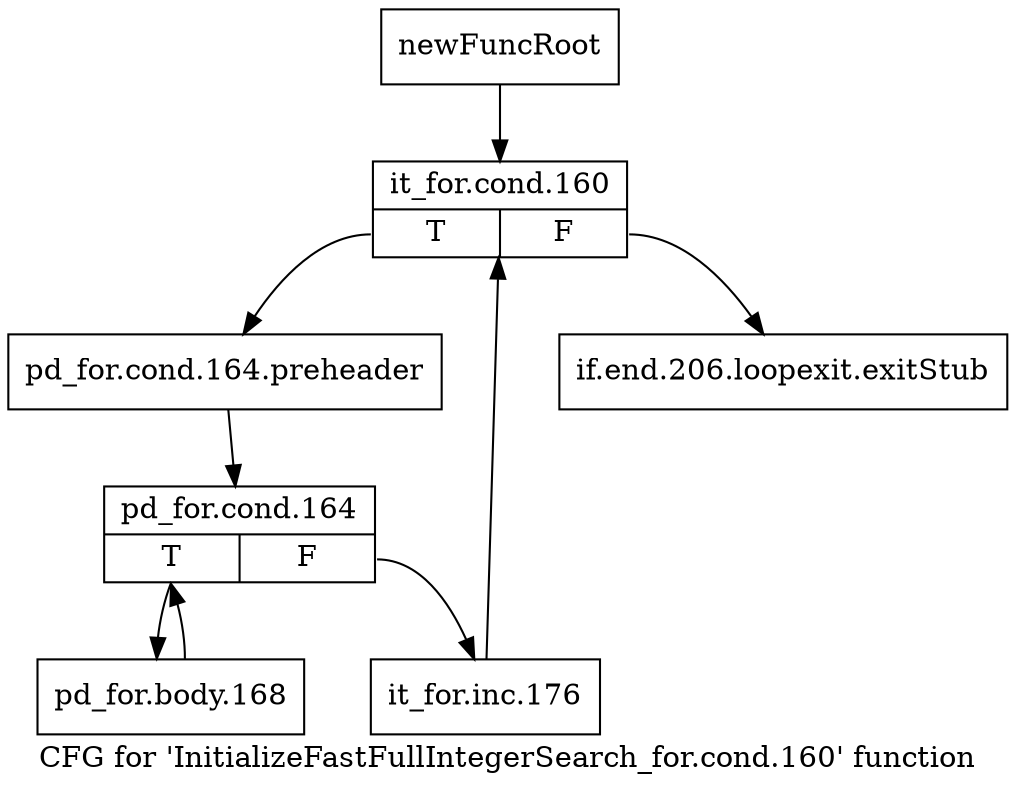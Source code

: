 digraph "CFG for 'InitializeFastFullIntegerSearch_for.cond.160' function" {
	label="CFG for 'InitializeFastFullIntegerSearch_for.cond.160' function";

	Node0x2854810 [shape=record,label="{newFuncRoot}"];
	Node0x2854810 -> Node0x28548b0;
	Node0x2854860 [shape=record,label="{if.end.206.loopexit.exitStub}"];
	Node0x28548b0 [shape=record,label="{it_for.cond.160|{<s0>T|<s1>F}}"];
	Node0x28548b0:s0 -> Node0x2854900;
	Node0x28548b0:s1 -> Node0x2854860;
	Node0x2854900 [shape=record,label="{pd_for.cond.164.preheader}"];
	Node0x2854900 -> Node0x2854950;
	Node0x2854950 [shape=record,label="{pd_for.cond.164|{<s0>T|<s1>F}}"];
	Node0x2854950:s0 -> Node0x28549f0;
	Node0x2854950:s1 -> Node0x28549a0;
	Node0x28549a0 [shape=record,label="{it_for.inc.176}"];
	Node0x28549a0 -> Node0x28548b0;
	Node0x28549f0 [shape=record,label="{pd_for.body.168}"];
	Node0x28549f0 -> Node0x2854950;
}
